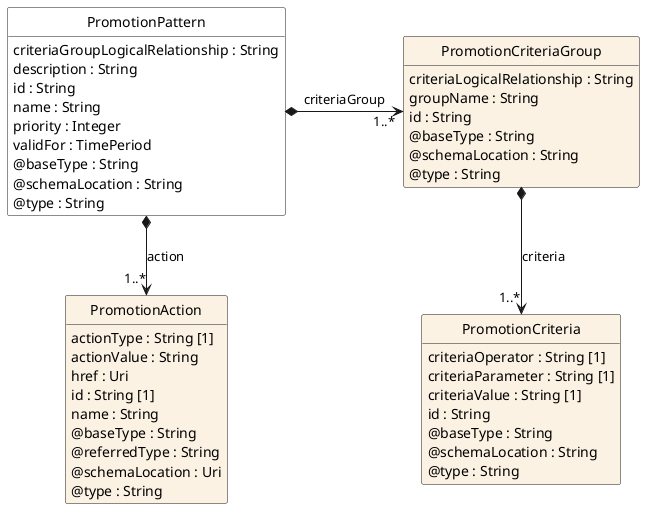 @startuml
hide circle
hide methods
hide stereotype
show <<Enumeration>> stereotype
skinparam class {
   BackgroundColor<<Enumeration>> #E6F5F7
   BackgroundColor<<Ref>> #FFFFE0
   BackgroundColor<<Pivot>> #FFFFFFF
   BackgroundColor<<SimpleType>> #E2F0DA
   BackgroundColor #FCF2E3
}

class PromotionPattern <<Pivot>> {
    criteriaGroupLogicalRelationship : String
    description : String
    id : String
    name : String
    priority : Integer
    validFor : TimePeriod
    @baseType : String
    @schemaLocation : String
    @type : String
}

class PromotionCriteriaGroup  {
    criteriaLogicalRelationship : String
    groupName : String
    id : String
    @baseType : String
    @schemaLocation : String
    @type : String
}

class PromotionCriteria  {
    criteriaOperator : String [1]
    criteriaParameter : String [1]
    criteriaValue : String [1]
    id : String
    @baseType : String
    @schemaLocation : String
    @type : String
}

class PromotionAction  {
    actionType : String [1]
    actionValue : String
    href : Uri
    id : String [1]
    name : String
    @baseType : String
    @referredType : String
    @schemaLocation : Uri
    @type : String
}

PromotionPattern *-right-> "1..*" PromotionCriteriaGroup : criteriaGroup

PromotionPattern *-->  "1..*" PromotionAction : action

PromotionCriteriaGroup *-->  "1..*" PromotionCriteria : criteria

@enduml